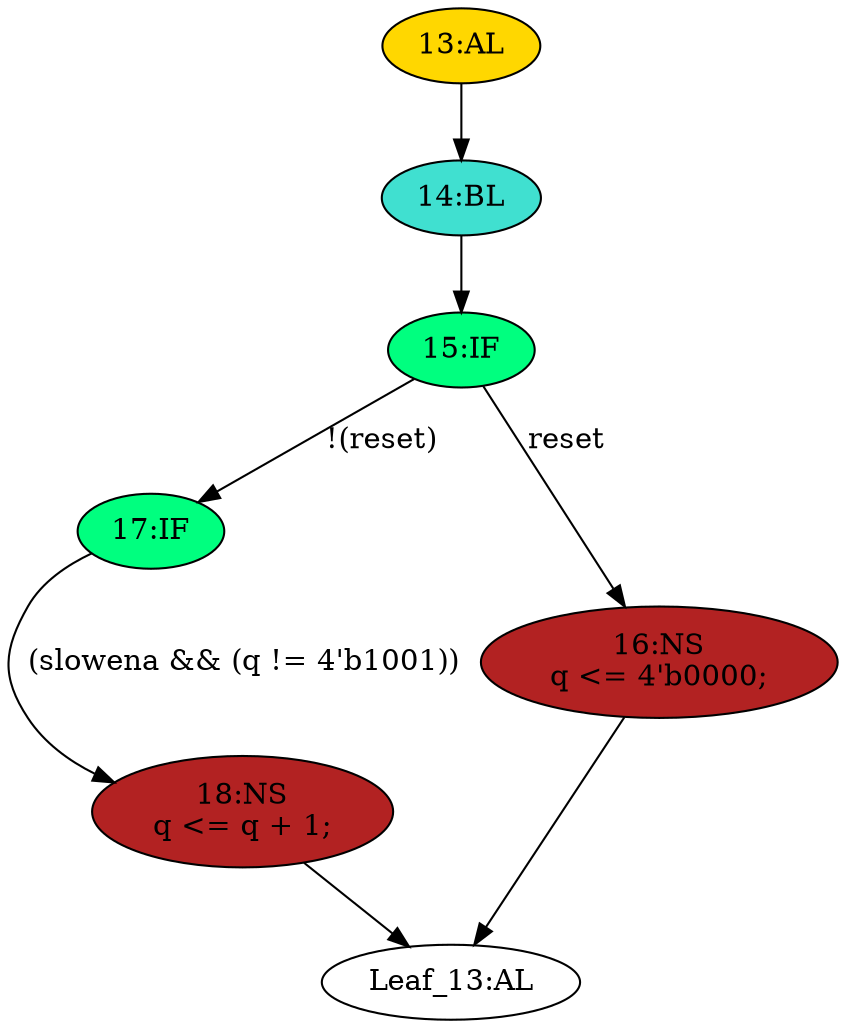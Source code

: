 strict digraph "" {
	node [label="\N"];
	"17:IF"	[ast="<pyverilog.vparser.ast.IfStatement object at 0x7f8cbf6c4210>",
		fillcolor=springgreen,
		label="17:IF",
		statements="[]",
		style=filled,
		typ=IfStatement];
	"18:NS"	[ast="<pyverilog.vparser.ast.NonblockingSubstitution object at 0x7f8cbf6c4390>",
		fillcolor=firebrick,
		label="18:NS
q <= q + 1;",
		statements="[<pyverilog.vparser.ast.NonblockingSubstitution object at 0x7f8cbf6c4390>]",
		style=filled,
		typ=NonblockingSubstitution];
	"17:IF" -> "18:NS"	[cond="['slowena', 'q']",
		label="(slowena && (q != 4'b1001))",
		lineno=17];
	"14:BL"	[ast="<pyverilog.vparser.ast.Block object at 0x7f8cbf6c46d0>",
		fillcolor=turquoise,
		label="14:BL",
		statements="[]",
		style=filled,
		typ=Block];
	"15:IF"	[ast="<pyverilog.vparser.ast.IfStatement object at 0x7f8cbf6c4710>",
		fillcolor=springgreen,
		label="15:IF",
		statements="[]",
		style=filled,
		typ=IfStatement];
	"14:BL" -> "15:IF"	[cond="[]",
		lineno=None];
	"16:NS"	[ast="<pyverilog.vparser.ast.NonblockingSubstitution object at 0x7f8cbf6c4750>",
		fillcolor=firebrick,
		label="16:NS
q <= 4'b0000;",
		statements="[<pyverilog.vparser.ast.NonblockingSubstitution object at 0x7f8cbf6c4750>]",
		style=filled,
		typ=NonblockingSubstitution];
	"Leaf_13:AL"	[def_var="['q']",
		label="Leaf_13:AL"];
	"16:NS" -> "Leaf_13:AL"	[cond="[]",
		lineno=None];
	"18:NS" -> "Leaf_13:AL"	[cond="[]",
		lineno=None];
	"15:IF" -> "17:IF"	[cond="['reset']",
		label="!(reset)",
		lineno=15];
	"15:IF" -> "16:NS"	[cond="['reset']",
		label=reset,
		lineno=15];
	"13:AL"	[ast="<pyverilog.vparser.ast.Always object at 0x7f8cbf6c4910>",
		clk_sens=True,
		fillcolor=gold,
		label="13:AL",
		sens="['clk']",
		statements="[]",
		style=filled,
		typ=Always,
		use_var="['reset', 'q', 'slowena']"];
	"13:AL" -> "14:BL"	[cond="[]",
		lineno=None];
}
